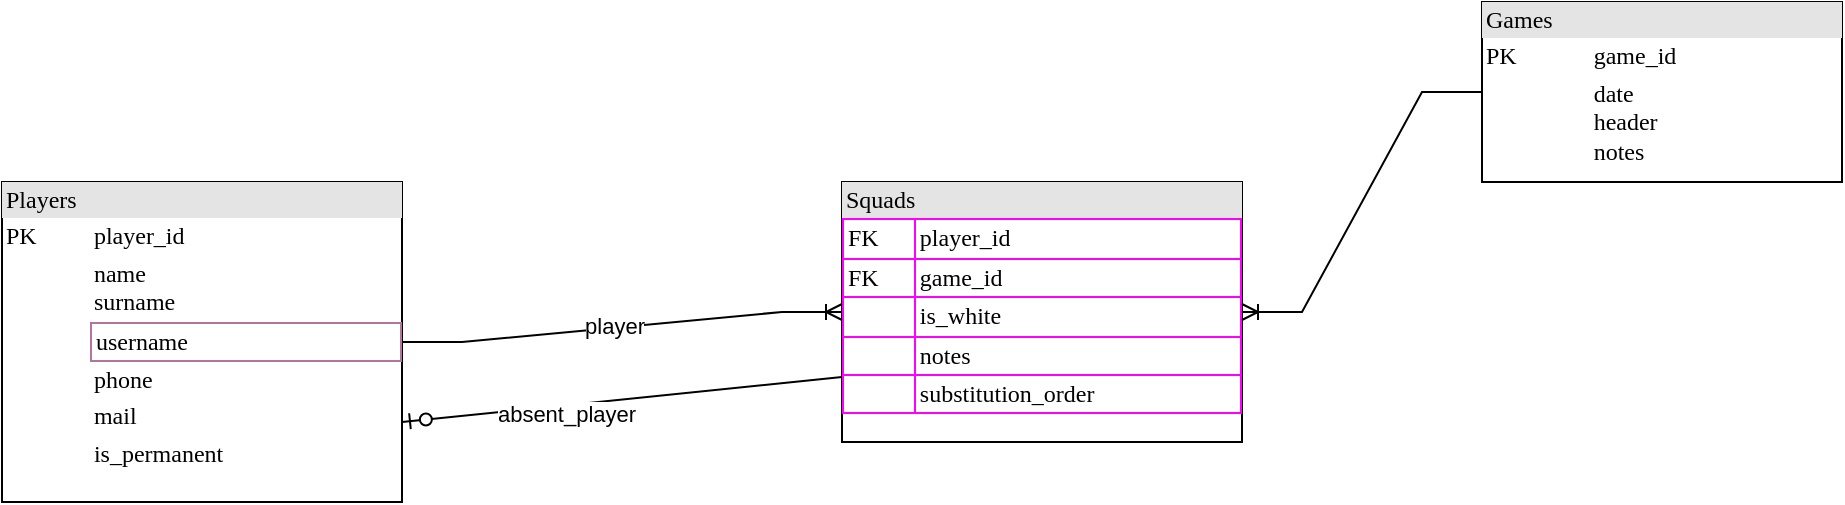 <mxfile version="20.6.0" type="device"><diagram name="Page-1" id="2ca16b54-16f6-2749-3443-fa8db7711227"><mxGraphModel dx="1550" dy="903" grid="1" gridSize="10" guides="1" tooltips="1" connect="1" arrows="1" fold="1" page="1" pageScale="1" pageWidth="1100" pageHeight="850" background="none" math="0" shadow="0"><root><mxCell id="0"/><mxCell id="1" parent="0"/><mxCell id="2ed32ef02a7f4228-1" value="&lt;div style=&quot;box-sizing:border-box;width:100%;background:#e4e4e4;padding:2px;&quot;&gt;Players&lt;/div&gt;&lt;table style=&quot;width:100%;font-size:1em;&quot; cellpadding=&quot;2&quot; cellspacing=&quot;0&quot;&gt;&lt;tbody&gt;&lt;tr&gt;&lt;td&gt;PK&lt;/td&gt;&lt;td&gt;player_id&lt;/td&gt;&lt;/tr&gt;&lt;tr&gt;&lt;td&gt;&lt;/td&gt;&lt;td&gt;name&lt;br&gt;surname&lt;br&gt;&lt;/td&gt;&lt;/tr&gt;&lt;tr&gt;&lt;td&gt;&lt;br&gt;&lt;/td&gt;&lt;td style=&quot;border: 1px solid rgb(181, 115, 157); border-collapse: collapse;&quot; border=&quot;1&quot;&gt;username&lt;/td&gt;&lt;/tr&gt;&lt;tr&gt;&lt;td&gt;&lt;br&gt;&lt;/td&gt;&lt;td&gt;phone&lt;/td&gt;&lt;/tr&gt;&lt;tr&gt;&lt;td&gt;&lt;br&gt;&lt;/td&gt;&lt;td&gt;mail&lt;br&gt;&lt;/td&gt;&lt;/tr&gt;&lt;tr&gt;&lt;td&gt;&lt;br&gt;&lt;/td&gt;&lt;td&gt;is_permanent&lt;/td&gt;&lt;/tr&gt;&lt;/tbody&gt;&lt;/table&gt;" style="verticalAlign=top;align=left;overflow=fill;html=1;rounded=0;shadow=0;comic=0;labelBackgroundColor=none;strokeWidth=1;fontFamily=Verdana;fontSize=12" parent="1" vertex="1"><mxGeometry x="30" y="310" width="200" height="160" as="geometry"/></mxCell><mxCell id="2ed32ef02a7f4228-5" value="&lt;div style=&quot;box-sizing:border-box;width:100%;background:#e4e4e4;padding:2px;&quot;&gt;Games&lt;/div&gt;&lt;table style=&quot;width:100%;font-size:1em;&quot; cellpadding=&quot;2&quot; cellspacing=&quot;0&quot;&gt;&lt;tbody&gt;&lt;tr&gt;&lt;td&gt;PK&lt;/td&gt;&lt;td&gt;game_id&lt;/td&gt;&lt;/tr&gt;&lt;tr&gt;&lt;td&gt;&lt;/td&gt;&lt;td&gt;date&lt;br&gt;header&lt;br&gt;notes&lt;/td&gt;&lt;/tr&gt;&lt;/tbody&gt;&lt;/table&gt;" style="verticalAlign=top;align=left;overflow=fill;html=1;rounded=0;shadow=0;comic=0;labelBackgroundColor=none;strokeWidth=1;fontFamily=Verdana;fontSize=12" parent="1" vertex="1"><mxGeometry x="770" y="220" width="180" height="90" as="geometry"/></mxCell><mxCell id="_cThx_oF72i8WS-IqPFZ-1" value="&lt;div style=&quot;box-sizing:border-box;width:100%;background:#e4e4e4;padding:2px;&quot;&gt;Squads&lt;/div&gt;&lt;table border=&quot;1&quot; style=&quot;width: 100%; font-size: 1em; border: 1px solid rgb(255, 0, 255); border-collapse: collapse;&quot; cellpadding=&quot;2&quot; cellspacing=&quot;0&quot;&gt;&lt;tbody&gt;&lt;tr&gt;&lt;td&gt;FK&lt;/td&gt;&lt;td style=&quot;border-collapse: collapse;&quot; border=&quot;1&quot;&gt;player_id&lt;/td&gt;&lt;/tr&gt;&lt;tr&gt;&lt;td&gt;FK&lt;/td&gt;&lt;td&gt;game_id&lt;br&gt;&lt;/td&gt;&lt;/tr&gt;&lt;tr&gt;&lt;td&gt;&lt;br&gt;&lt;/td&gt;&lt;td&gt;is_white&lt;br&gt;&lt;/td&gt;&lt;/tr&gt;&lt;tr&gt;&lt;td&gt;&lt;br&gt;&lt;/td&gt;&lt;td style=&quot;&quot;&gt;notes&lt;br&gt;&lt;/td&gt;&lt;/tr&gt;&lt;tr&gt;&lt;td&gt;&lt;br&gt;&lt;/td&gt;&lt;td&gt;substitution_order&lt;br&gt;&lt;/td&gt;&lt;/tr&gt;&lt;/tbody&gt;&lt;/table&gt;" style="verticalAlign=top;align=left;overflow=fill;html=1;rounded=0;shadow=0;comic=0;labelBackgroundColor=none;strokeWidth=1;fontFamily=Verdana;fontSize=12" parent="1" vertex="1"><mxGeometry x="450" y="310" width="200" height="130" as="geometry"/></mxCell><mxCell id="_cThx_oF72i8WS-IqPFZ-2" value="" style="edgeStyle=entityRelationEdgeStyle;fontSize=12;html=1;endArrow=ERoneToMany;rounded=0;entryX=0;entryY=0.5;entryDx=0;entryDy=0;exitX=1;exitY=0.5;exitDx=0;exitDy=0;" parent="1" target="_cThx_oF72i8WS-IqPFZ-1" edge="1" source="2ed32ef02a7f4228-1"><mxGeometry width="100" height="100" relative="1" as="geometry"><mxPoint x="290" y="350" as="sourcePoint"/><mxPoint x="390" y="250" as="targetPoint"/></mxGeometry></mxCell><mxCell id="cFpbaO7EYJmlv2cktukN-6" value="player" style="edgeLabel;html=1;align=center;verticalAlign=middle;resizable=0;points=[];" vertex="1" connectable="0" parent="_cThx_oF72i8WS-IqPFZ-2"><mxGeometry x="-0.039" y="1" relative="1" as="geometry"><mxPoint as="offset"/></mxGeometry></mxCell><mxCell id="_cThx_oF72i8WS-IqPFZ-3" value="" style="edgeStyle=entityRelationEdgeStyle;fontSize=12;html=1;endArrow=ERoneToMany;rounded=0;exitX=0;exitY=0.5;exitDx=0;exitDy=0;entryX=1;entryY=0.5;entryDx=0;entryDy=0;" parent="1" source="2ed32ef02a7f4228-5" target="_cThx_oF72i8WS-IqPFZ-1" edge="1"><mxGeometry width="100" height="100" relative="1" as="geometry"><mxPoint x="740" y="480" as="sourcePoint"/><mxPoint x="840" y="380" as="targetPoint"/></mxGeometry></mxCell><mxCell id="cFpbaO7EYJmlv2cktukN-4" value="" style="fontSize=12;html=1;endArrow=ERzeroToOne;endFill=1;rounded=0;strokeColor=default;entryX=1;entryY=0.75;entryDx=0;entryDy=0;exitX=0;exitY=0.75;exitDx=0;exitDy=0;" edge="1" parent="1" source="_cThx_oF72i8WS-IqPFZ-1" target="2ed32ef02a7f4228-1"><mxGeometry width="100" height="100" relative="1" as="geometry"><mxPoint x="720" y="565" as="sourcePoint"/><mxPoint x="840" y="380" as="targetPoint"/></mxGeometry></mxCell><mxCell id="cFpbaO7EYJmlv2cktukN-5" value="absent_player" style="edgeLabel;html=1;align=center;verticalAlign=middle;resizable=0;points=[];" vertex="1" connectable="0" parent="cFpbaO7EYJmlv2cktukN-4"><mxGeometry x="0.255" y="4" relative="1" as="geometry"><mxPoint as="offset"/></mxGeometry></mxCell></root></mxGraphModel></diagram></mxfile>